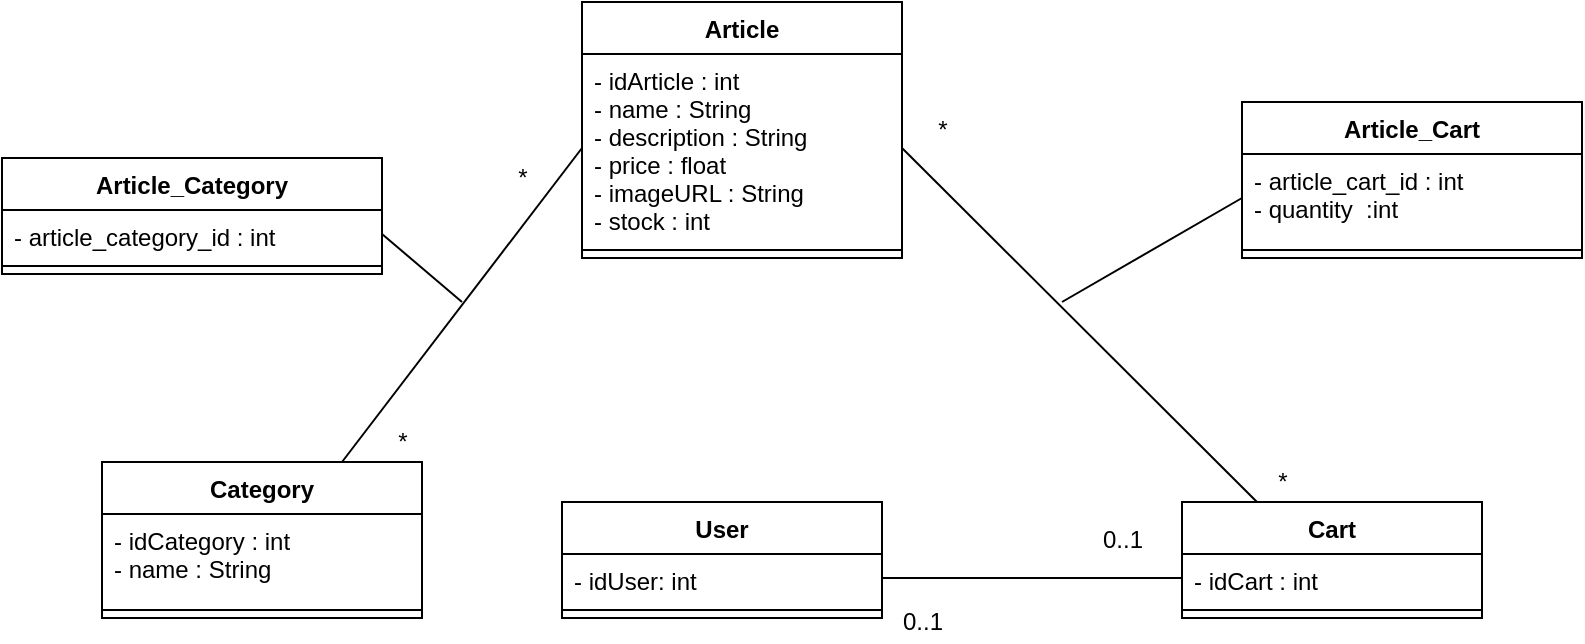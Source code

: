 <mxfile version="16.4.8"><diagram id="88Mbg04z1HEXMPL3IYrl" name="Page-1"><mxGraphModel dx="1422" dy="911" grid="1" gridSize="10" guides="1" tooltips="1" connect="1" arrows="1" fold="1" page="1" pageScale="1" pageWidth="1100" pageHeight="850" math="0" shadow="0"><root><mxCell id="0"/><mxCell id="1" parent="0"/><mxCell id="-jdxQW71G_lt20KrLRfL-1" value="Article" style="swimlane;fontStyle=1;align=center;verticalAlign=top;childLayout=stackLayout;horizontal=1;startSize=26;horizontalStack=0;resizeParent=1;resizeParentMax=0;resizeLast=0;collapsible=1;marginBottom=0;" vertex="1" parent="1"><mxGeometry x="320" y="90" width="160" height="128" as="geometry"/></mxCell><mxCell id="-jdxQW71G_lt20KrLRfL-2" value="- idArticle : int&#xA;- name : String&#xA;- description : String&#xA;- price : float&#xA;- imageURL : String&#xA;- stock : int" style="text;strokeColor=none;fillColor=none;align=left;verticalAlign=top;spacingLeft=4;spacingRight=4;overflow=hidden;rotatable=0;points=[[0,0.5],[1,0.5]];portConstraint=eastwest;" vertex="1" parent="-jdxQW71G_lt20KrLRfL-1"><mxGeometry y="26" width="160" height="94" as="geometry"/></mxCell><mxCell id="-jdxQW71G_lt20KrLRfL-3" value="" style="line;strokeWidth=1;fillColor=none;align=left;verticalAlign=middle;spacingTop=-1;spacingLeft=3;spacingRight=3;rotatable=0;labelPosition=right;points=[];portConstraint=eastwest;" vertex="1" parent="-jdxQW71G_lt20KrLRfL-1"><mxGeometry y="120" width="160" height="8" as="geometry"/></mxCell><mxCell id="-jdxQW71G_lt20KrLRfL-4" value="Article_Cart" style="swimlane;fontStyle=1;align=center;verticalAlign=top;childLayout=stackLayout;horizontal=1;startSize=26;horizontalStack=0;resizeParent=1;resizeParentMax=0;resizeLast=0;collapsible=1;marginBottom=0;" vertex="1" parent="1"><mxGeometry x="650" y="140" width="170" height="78" as="geometry"/></mxCell><mxCell id="-jdxQW71G_lt20KrLRfL-5" value="- article_cart_id : int&#xA;- quantity  :int" style="text;strokeColor=none;fillColor=none;align=left;verticalAlign=top;spacingLeft=4;spacingRight=4;overflow=hidden;rotatable=0;points=[[0,0.5],[1,0.5]];portConstraint=eastwest;" vertex="1" parent="-jdxQW71G_lt20KrLRfL-4"><mxGeometry y="26" width="170" height="44" as="geometry"/></mxCell><mxCell id="-jdxQW71G_lt20KrLRfL-6" value="" style="line;strokeWidth=1;fillColor=none;align=left;verticalAlign=middle;spacingTop=-1;spacingLeft=3;spacingRight=3;rotatable=0;labelPosition=right;points=[];portConstraint=eastwest;" vertex="1" parent="-jdxQW71G_lt20KrLRfL-4"><mxGeometry y="70" width="170" height="8" as="geometry"/></mxCell><mxCell id="-jdxQW71G_lt20KrLRfL-7" value="Article_Category" style="swimlane;fontStyle=1;align=center;verticalAlign=top;childLayout=stackLayout;horizontal=1;startSize=26;horizontalStack=0;resizeParent=1;resizeParentMax=0;resizeLast=0;collapsible=1;marginBottom=0;" vertex="1" parent="1"><mxGeometry x="30" y="168" width="190" height="58" as="geometry"/></mxCell><mxCell id="-jdxQW71G_lt20KrLRfL-8" value="- article_category_id : int&#xA;" style="text;strokeColor=none;fillColor=none;align=left;verticalAlign=top;spacingLeft=4;spacingRight=4;overflow=hidden;rotatable=0;points=[[0,0.5],[1,0.5]];portConstraint=eastwest;" vertex="1" parent="-jdxQW71G_lt20KrLRfL-7"><mxGeometry y="26" width="190" height="24" as="geometry"/></mxCell><mxCell id="-jdxQW71G_lt20KrLRfL-9" value="" style="line;strokeWidth=1;fillColor=none;align=left;verticalAlign=middle;spacingTop=-1;spacingLeft=3;spacingRight=3;rotatable=0;labelPosition=right;points=[];portConstraint=eastwest;" vertex="1" parent="-jdxQW71G_lt20KrLRfL-7"><mxGeometry y="50" width="190" height="8" as="geometry"/></mxCell><mxCell id="-jdxQW71G_lt20KrLRfL-10" value="Cart" style="swimlane;fontStyle=1;align=center;verticalAlign=top;childLayout=stackLayout;horizontal=1;startSize=26;horizontalStack=0;resizeParent=1;resizeParentMax=0;resizeLast=0;collapsible=1;marginBottom=0;" vertex="1" parent="1"><mxGeometry x="620" y="340" width="150" height="58" as="geometry"/></mxCell><mxCell id="-jdxQW71G_lt20KrLRfL-11" value="- idCart : int" style="text;strokeColor=none;fillColor=none;align=left;verticalAlign=top;spacingLeft=4;spacingRight=4;overflow=hidden;rotatable=0;points=[[0,0.5],[1,0.5]];portConstraint=eastwest;" vertex="1" parent="-jdxQW71G_lt20KrLRfL-10"><mxGeometry y="26" width="150" height="24" as="geometry"/></mxCell><mxCell id="-jdxQW71G_lt20KrLRfL-12" value="" style="line;strokeWidth=1;fillColor=none;align=left;verticalAlign=middle;spacingTop=-1;spacingLeft=3;spacingRight=3;rotatable=0;labelPosition=right;points=[];portConstraint=eastwest;" vertex="1" parent="-jdxQW71G_lt20KrLRfL-10"><mxGeometry y="50" width="150" height="8" as="geometry"/></mxCell><mxCell id="-jdxQW71G_lt20KrLRfL-13" value="Category" style="swimlane;fontStyle=1;align=center;verticalAlign=top;childLayout=stackLayout;horizontal=1;startSize=26;horizontalStack=0;resizeParent=1;resizeParentMax=0;resizeLast=0;collapsible=1;marginBottom=0;" vertex="1" parent="1"><mxGeometry x="80" y="320" width="160" height="78" as="geometry"/></mxCell><mxCell id="-jdxQW71G_lt20KrLRfL-14" value="- idCategory : int&#xA;- name : String&#xA;" style="text;strokeColor=none;fillColor=none;align=left;verticalAlign=top;spacingLeft=4;spacingRight=4;overflow=hidden;rotatable=0;points=[[0,0.5],[1,0.5]];portConstraint=eastwest;" vertex="1" parent="-jdxQW71G_lt20KrLRfL-13"><mxGeometry y="26" width="160" height="44" as="geometry"/></mxCell><mxCell id="-jdxQW71G_lt20KrLRfL-15" value="" style="line;strokeWidth=1;fillColor=none;align=left;verticalAlign=middle;spacingTop=-1;spacingLeft=3;spacingRight=3;rotatable=0;labelPosition=right;points=[];portConstraint=eastwest;" vertex="1" parent="-jdxQW71G_lt20KrLRfL-13"><mxGeometry y="70" width="160" height="8" as="geometry"/></mxCell><mxCell id="-jdxQW71G_lt20KrLRfL-16" value="User" style="swimlane;fontStyle=1;align=center;verticalAlign=top;childLayout=stackLayout;horizontal=1;startSize=26;horizontalStack=0;resizeParent=1;resizeParentMax=0;resizeLast=0;collapsible=1;marginBottom=0;" vertex="1" parent="1"><mxGeometry x="310" y="340" width="160" height="58" as="geometry"><mxRectangle x="600" y="240" width="60" height="26" as="alternateBounds"/></mxGeometry></mxCell><mxCell id="-jdxQW71G_lt20KrLRfL-17" value="- idUser: int&#xA;" style="text;strokeColor=none;fillColor=none;align=left;verticalAlign=top;spacingLeft=4;spacingRight=4;overflow=hidden;rotatable=0;points=[[0,0.5],[1,0.5]];portConstraint=eastwest;" vertex="1" parent="-jdxQW71G_lt20KrLRfL-16"><mxGeometry y="26" width="160" height="24" as="geometry"/></mxCell><mxCell id="-jdxQW71G_lt20KrLRfL-18" value="" style="line;strokeWidth=1;fillColor=none;align=left;verticalAlign=middle;spacingTop=-1;spacingLeft=3;spacingRight=3;rotatable=0;labelPosition=right;points=[];portConstraint=eastwest;" vertex="1" parent="-jdxQW71G_lt20KrLRfL-16"><mxGeometry y="50" width="160" height="8" as="geometry"/></mxCell><mxCell id="-jdxQW71G_lt20KrLRfL-19" value="" style="endArrow=none;html=1;rounded=0;entryX=0.75;entryY=0;entryDx=0;entryDy=0;exitX=0;exitY=0.5;exitDx=0;exitDy=0;" edge="1" parent="1" source="-jdxQW71G_lt20KrLRfL-2" target="-jdxQW71G_lt20KrLRfL-13"><mxGeometry width="50" height="50" relative="1" as="geometry"><mxPoint x="430" y="400" as="sourcePoint"/><mxPoint x="480" y="350" as="targetPoint"/></mxGeometry></mxCell><mxCell id="-jdxQW71G_lt20KrLRfL-20" value="" style="endArrow=none;html=1;rounded=0;exitX=1;exitY=0.5;exitDx=0;exitDy=0;entryX=0;entryY=0.5;entryDx=0;entryDy=0;" edge="1" parent="1" source="-jdxQW71G_lt20KrLRfL-17" target="-jdxQW71G_lt20KrLRfL-11"><mxGeometry width="50" height="50" relative="1" as="geometry"><mxPoint x="430" y="400" as="sourcePoint"/><mxPoint x="670" y="464" as="targetPoint"/></mxGeometry></mxCell><mxCell id="-jdxQW71G_lt20KrLRfL-21" value="" style="endArrow=none;html=1;rounded=0;entryX=1;entryY=0.5;entryDx=0;entryDy=0;exitX=0.25;exitY=0;exitDx=0;exitDy=0;" edge="1" parent="1" source="-jdxQW71G_lt20KrLRfL-10" target="-jdxQW71G_lt20KrLRfL-2"><mxGeometry width="50" height="50" relative="1" as="geometry"><mxPoint x="430" y="400" as="sourcePoint"/><mxPoint x="750" y="249" as="targetPoint"/></mxGeometry></mxCell><mxCell id="-jdxQW71G_lt20KrLRfL-22" value="*" style="text;html=1;align=center;verticalAlign=middle;resizable=0;points=[];autosize=1;strokeColor=none;fillColor=none;" vertex="1" parent="1"><mxGeometry x="220" y="300" width="20" height="20" as="geometry"/></mxCell><mxCell id="-jdxQW71G_lt20KrLRfL-23" value="*" style="text;html=1;align=center;verticalAlign=middle;resizable=0;points=[];autosize=1;strokeColor=none;fillColor=none;" vertex="1" parent="1"><mxGeometry x="280" y="168" width="20" height="20" as="geometry"/></mxCell><mxCell id="-jdxQW71G_lt20KrLRfL-24" value="*" style="text;html=1;align=center;verticalAlign=middle;resizable=0;points=[];autosize=1;strokeColor=none;fillColor=none;" vertex="1" parent="1"><mxGeometry x="490" y="144" width="20" height="20" as="geometry"/></mxCell><mxCell id="-jdxQW71G_lt20KrLRfL-25" value="*" style="text;html=1;align=center;verticalAlign=middle;resizable=0;points=[];autosize=1;strokeColor=none;fillColor=none;" vertex="1" parent="1"><mxGeometry x="660" y="320" width="20" height="20" as="geometry"/></mxCell><mxCell id="-jdxQW71G_lt20KrLRfL-26" value="0..1" style="text;html=1;align=center;verticalAlign=middle;resizable=0;points=[];autosize=1;strokeColor=none;fillColor=none;" vertex="1" parent="1"><mxGeometry x="570" y="349" width="40" height="20" as="geometry"/></mxCell><mxCell id="-jdxQW71G_lt20KrLRfL-27" value="0..1" style="text;html=1;align=center;verticalAlign=middle;resizable=0;points=[];autosize=1;strokeColor=none;fillColor=none;" vertex="1" parent="1"><mxGeometry x="470" y="390" width="40" height="20" as="geometry"/></mxCell><mxCell id="-jdxQW71G_lt20KrLRfL-28" value="" style="endArrow=none;html=1;rounded=0;entryX=1;entryY=0.5;entryDx=0;entryDy=0;" edge="1" parent="1" target="-jdxQW71G_lt20KrLRfL-8"><mxGeometry width="50" height="50" relative="1" as="geometry"><mxPoint x="260" y="240" as="sourcePoint"/><mxPoint x="480" y="340" as="targetPoint"/></mxGeometry></mxCell><mxCell id="-jdxQW71G_lt20KrLRfL-29" value="" style="endArrow=none;html=1;rounded=0;entryX=0;entryY=0.5;entryDx=0;entryDy=0;" edge="1" parent="1" target="-jdxQW71G_lt20KrLRfL-5"><mxGeometry width="50" height="50" relative="1" as="geometry"><mxPoint x="560" y="240" as="sourcePoint"/><mxPoint x="480" y="340" as="targetPoint"/></mxGeometry></mxCell></root></mxGraphModel></diagram></mxfile>